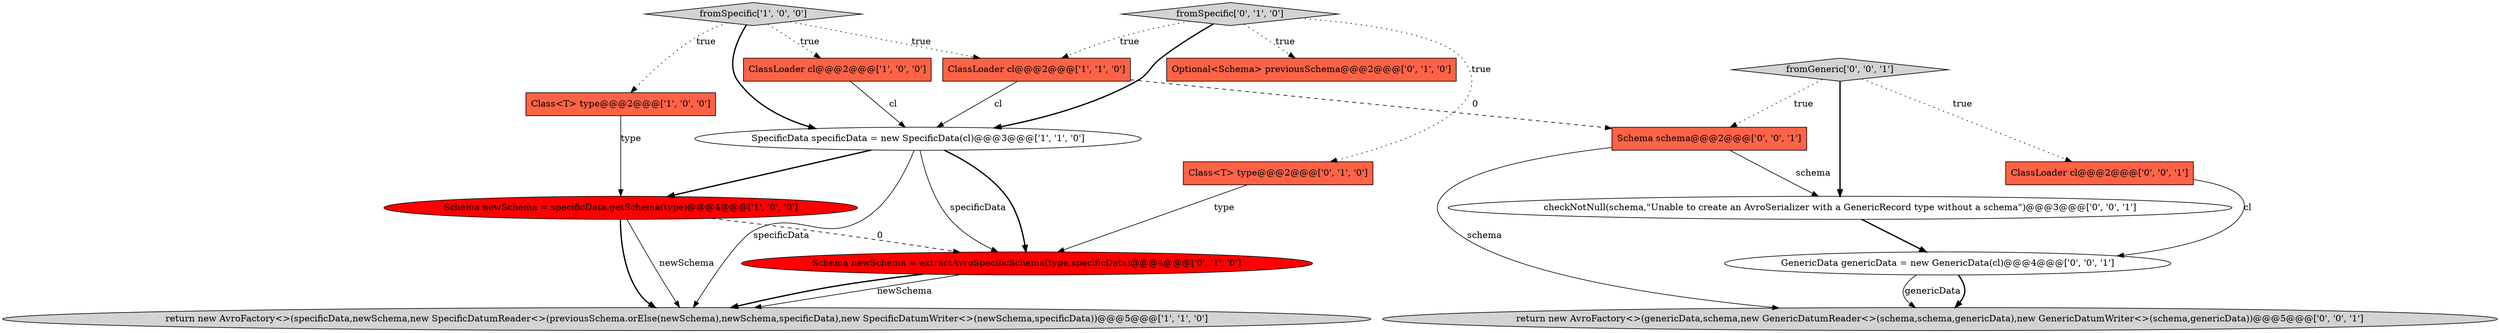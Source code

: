 digraph {
0 [style = filled, label = "Class<T> type@@@2@@@['1', '0', '0']", fillcolor = tomato, shape = box image = "AAA0AAABBB1BBB"];
3 [style = filled, label = "SpecificData specificData = new SpecificData(cl)@@@3@@@['1', '1', '0']", fillcolor = white, shape = ellipse image = "AAA0AAABBB1BBB"];
13 [style = filled, label = "checkNotNull(schema,\"Unable to create an AvroSerializer with a GenericRecord type without a schema\")@@@3@@@['0', '0', '1']", fillcolor = white, shape = ellipse image = "AAA0AAABBB3BBB"];
2 [style = filled, label = "fromSpecific['1', '0', '0']", fillcolor = lightgray, shape = diamond image = "AAA0AAABBB1BBB"];
8 [style = filled, label = "Schema newSchema = extractAvroSpecificSchema(type,specificData)@@@4@@@['0', '1', '0']", fillcolor = red, shape = ellipse image = "AAA1AAABBB2BBB"];
16 [style = filled, label = "GenericData genericData = new GenericData(cl)@@@4@@@['0', '0', '1']", fillcolor = white, shape = ellipse image = "AAA0AAABBB3BBB"];
6 [style = filled, label = "Schema newSchema = specificData.getSchema(type)@@@4@@@['1', '0', '0']", fillcolor = red, shape = ellipse image = "AAA1AAABBB1BBB"];
15 [style = filled, label = "Schema schema@@@2@@@['0', '0', '1']", fillcolor = tomato, shape = box image = "AAA0AAABBB3BBB"];
10 [style = filled, label = "Optional<Schema> previousSchema@@@2@@@['0', '1', '0']", fillcolor = tomato, shape = box image = "AAA0AAABBB2BBB"];
12 [style = filled, label = "fromGeneric['0', '0', '1']", fillcolor = lightgray, shape = diamond image = "AAA0AAABBB3BBB"];
14 [style = filled, label = "ClassLoader cl@@@2@@@['0', '0', '1']", fillcolor = tomato, shape = box image = "AAA0AAABBB3BBB"];
11 [style = filled, label = "return new AvroFactory<>(genericData,schema,new GenericDatumReader<>(schema,schema,genericData),new GenericDatumWriter<>(schema,genericData))@@@5@@@['0', '0', '1']", fillcolor = lightgray, shape = ellipse image = "AAA0AAABBB3BBB"];
4 [style = filled, label = "ClassLoader cl@@@2@@@['1', '1', '0']", fillcolor = tomato, shape = box image = "AAA0AAABBB1BBB"];
5 [style = filled, label = "return new AvroFactory<>(specificData,newSchema,new SpecificDatumReader<>(previousSchema.orElse(newSchema),newSchema,specificData),new SpecificDatumWriter<>(newSchema,specificData))@@@5@@@['1', '1', '0']", fillcolor = lightgray, shape = ellipse image = "AAA0AAABBB1BBB"];
7 [style = filled, label = "Class<T> type@@@2@@@['0', '1', '0']", fillcolor = tomato, shape = box image = "AAA0AAABBB2BBB"];
1 [style = filled, label = "ClassLoader cl@@@2@@@['1', '0', '0']", fillcolor = tomato, shape = box image = "AAA0AAABBB1BBB"];
9 [style = filled, label = "fromSpecific['0', '1', '0']", fillcolor = lightgray, shape = diamond image = "AAA0AAABBB2BBB"];
3->5 [style = solid, label="specificData"];
15->13 [style = solid, label="schema"];
6->8 [style = dashed, label="0"];
2->0 [style = dotted, label="true"];
16->11 [style = bold, label=""];
16->11 [style = solid, label="genericData"];
2->3 [style = bold, label=""];
15->11 [style = solid, label="schema"];
3->8 [style = solid, label="specificData"];
0->6 [style = solid, label="type"];
8->5 [style = solid, label="newSchema"];
12->15 [style = dotted, label="true"];
3->6 [style = bold, label=""];
7->8 [style = solid, label="type"];
4->3 [style = solid, label="cl"];
13->16 [style = bold, label=""];
12->13 [style = bold, label=""];
12->14 [style = dotted, label="true"];
6->5 [style = bold, label=""];
8->5 [style = bold, label=""];
1->3 [style = solid, label="cl"];
2->1 [style = dotted, label="true"];
4->15 [style = dashed, label="0"];
3->8 [style = bold, label=""];
14->16 [style = solid, label="cl"];
6->5 [style = solid, label="newSchema"];
2->4 [style = dotted, label="true"];
9->4 [style = dotted, label="true"];
9->3 [style = bold, label=""];
9->7 [style = dotted, label="true"];
9->10 [style = dotted, label="true"];
}
